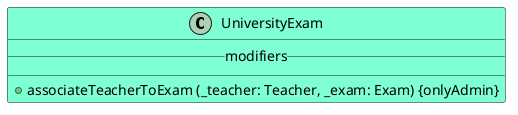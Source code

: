 @startuml

class UniversityExam #AquaMarine {
__modifiers__
__
+ associateTeacherToExam (_teacher: Teacher, _exam: Exam) {onlyAdmin}
}
@enduml

